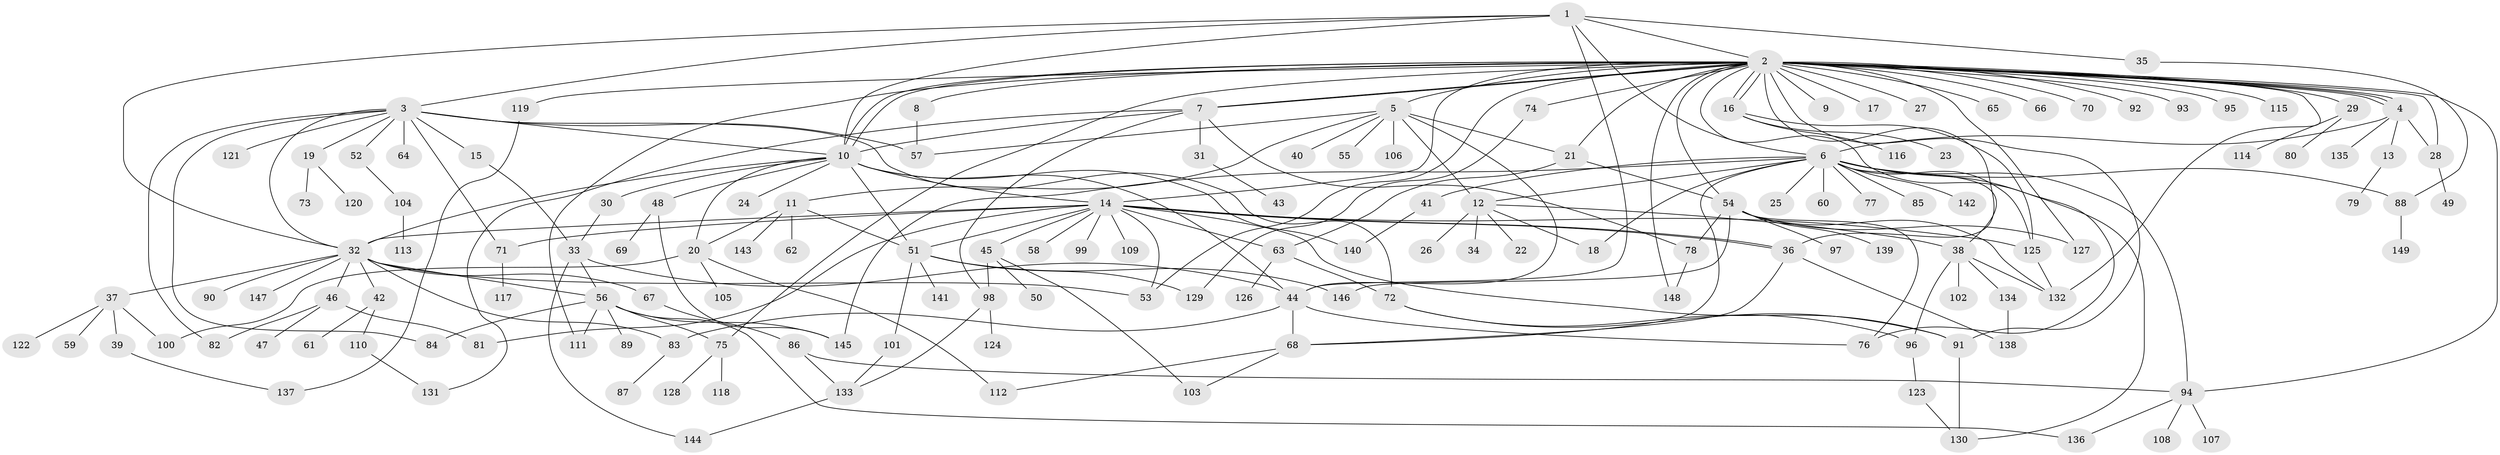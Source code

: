 // Generated by graph-tools (version 1.1) at 2025/47/03/09/25 04:47:13]
// undirected, 149 vertices, 226 edges
graph export_dot {
graph [start="1"]
  node [color=gray90,style=filled];
  1;
  2;
  3;
  4;
  5;
  6;
  7;
  8;
  9;
  10;
  11;
  12;
  13;
  14;
  15;
  16;
  17;
  18;
  19;
  20;
  21;
  22;
  23;
  24;
  25;
  26;
  27;
  28;
  29;
  30;
  31;
  32;
  33;
  34;
  35;
  36;
  37;
  38;
  39;
  40;
  41;
  42;
  43;
  44;
  45;
  46;
  47;
  48;
  49;
  50;
  51;
  52;
  53;
  54;
  55;
  56;
  57;
  58;
  59;
  60;
  61;
  62;
  63;
  64;
  65;
  66;
  67;
  68;
  69;
  70;
  71;
  72;
  73;
  74;
  75;
  76;
  77;
  78;
  79;
  80;
  81;
  82;
  83;
  84;
  85;
  86;
  87;
  88;
  89;
  90;
  91;
  92;
  93;
  94;
  95;
  96;
  97;
  98;
  99;
  100;
  101;
  102;
  103;
  104;
  105;
  106;
  107;
  108;
  109;
  110;
  111;
  112;
  113;
  114;
  115;
  116;
  117;
  118;
  119;
  120;
  121;
  122;
  123;
  124;
  125;
  126;
  127;
  128;
  129;
  130;
  131;
  132;
  133;
  134;
  135;
  136;
  137;
  138;
  139;
  140;
  141;
  142;
  143;
  144;
  145;
  146;
  147;
  148;
  149;
  1 -- 2;
  1 -- 3;
  1 -- 6;
  1 -- 10;
  1 -- 32;
  1 -- 35;
  1 -- 44;
  2 -- 4;
  2 -- 4;
  2 -- 4;
  2 -- 5;
  2 -- 7;
  2 -- 7;
  2 -- 8;
  2 -- 9;
  2 -- 10;
  2 -- 10;
  2 -- 14;
  2 -- 16;
  2 -- 16;
  2 -- 17;
  2 -- 21;
  2 -- 27;
  2 -- 28;
  2 -- 29;
  2 -- 36;
  2 -- 53;
  2 -- 54;
  2 -- 65;
  2 -- 66;
  2 -- 70;
  2 -- 74;
  2 -- 75;
  2 -- 76;
  2 -- 91;
  2 -- 92;
  2 -- 93;
  2 -- 94;
  2 -- 95;
  2 -- 111;
  2 -- 115;
  2 -- 119;
  2 -- 127;
  2 -- 132;
  2 -- 148;
  3 -- 10;
  3 -- 15;
  3 -- 19;
  3 -- 32;
  3 -- 52;
  3 -- 57;
  3 -- 64;
  3 -- 71;
  3 -- 72;
  3 -- 82;
  3 -- 84;
  3 -- 121;
  4 -- 6;
  4 -- 13;
  4 -- 28;
  4 -- 135;
  5 -- 11;
  5 -- 12;
  5 -- 21;
  5 -- 40;
  5 -- 44;
  5 -- 55;
  5 -- 57;
  5 -- 106;
  6 -- 12;
  6 -- 18;
  6 -- 25;
  6 -- 38;
  6 -- 41;
  6 -- 60;
  6 -- 68;
  6 -- 77;
  6 -- 85;
  6 -- 88;
  6 -- 94;
  6 -- 125;
  6 -- 130;
  6 -- 142;
  6 -- 145;
  7 -- 10;
  7 -- 31;
  7 -- 78;
  7 -- 98;
  7 -- 131;
  8 -- 57;
  10 -- 14;
  10 -- 20;
  10 -- 24;
  10 -- 30;
  10 -- 32;
  10 -- 44;
  10 -- 48;
  10 -- 51;
  10 -- 140;
  11 -- 20;
  11 -- 51;
  11 -- 62;
  11 -- 143;
  12 -- 18;
  12 -- 22;
  12 -- 26;
  12 -- 34;
  12 -- 38;
  13 -- 79;
  14 -- 32;
  14 -- 36;
  14 -- 36;
  14 -- 45;
  14 -- 51;
  14 -- 53;
  14 -- 58;
  14 -- 63;
  14 -- 71;
  14 -- 81;
  14 -- 91;
  14 -- 99;
  14 -- 109;
  14 -- 125;
  15 -- 33;
  16 -- 23;
  16 -- 116;
  16 -- 125;
  19 -- 73;
  19 -- 120;
  20 -- 100;
  20 -- 105;
  20 -- 112;
  21 -- 54;
  21 -- 63;
  28 -- 49;
  29 -- 80;
  29 -- 114;
  30 -- 33;
  31 -- 43;
  32 -- 37;
  32 -- 42;
  32 -- 46;
  32 -- 53;
  32 -- 56;
  32 -- 67;
  32 -- 83;
  32 -- 90;
  32 -- 147;
  33 -- 44;
  33 -- 56;
  33 -- 144;
  35 -- 88;
  36 -- 68;
  36 -- 138;
  37 -- 39;
  37 -- 59;
  37 -- 100;
  37 -- 122;
  38 -- 96;
  38 -- 102;
  38 -- 132;
  38 -- 134;
  39 -- 137;
  41 -- 140;
  42 -- 61;
  42 -- 110;
  44 -- 68;
  44 -- 76;
  44 -- 83;
  45 -- 50;
  45 -- 98;
  45 -- 103;
  46 -- 47;
  46 -- 81;
  46 -- 82;
  48 -- 69;
  48 -- 145;
  51 -- 101;
  51 -- 129;
  51 -- 141;
  51 -- 146;
  52 -- 104;
  54 -- 76;
  54 -- 78;
  54 -- 97;
  54 -- 127;
  54 -- 132;
  54 -- 139;
  54 -- 146;
  56 -- 75;
  56 -- 84;
  56 -- 89;
  56 -- 111;
  56 -- 136;
  56 -- 145;
  63 -- 72;
  63 -- 126;
  67 -- 86;
  68 -- 103;
  68 -- 112;
  71 -- 117;
  72 -- 91;
  72 -- 96;
  74 -- 129;
  75 -- 118;
  75 -- 128;
  78 -- 148;
  83 -- 87;
  86 -- 94;
  86 -- 133;
  88 -- 149;
  91 -- 130;
  94 -- 107;
  94 -- 108;
  94 -- 136;
  96 -- 123;
  98 -- 124;
  98 -- 133;
  101 -- 133;
  104 -- 113;
  110 -- 131;
  119 -- 137;
  123 -- 130;
  125 -- 132;
  133 -- 144;
  134 -- 138;
}
